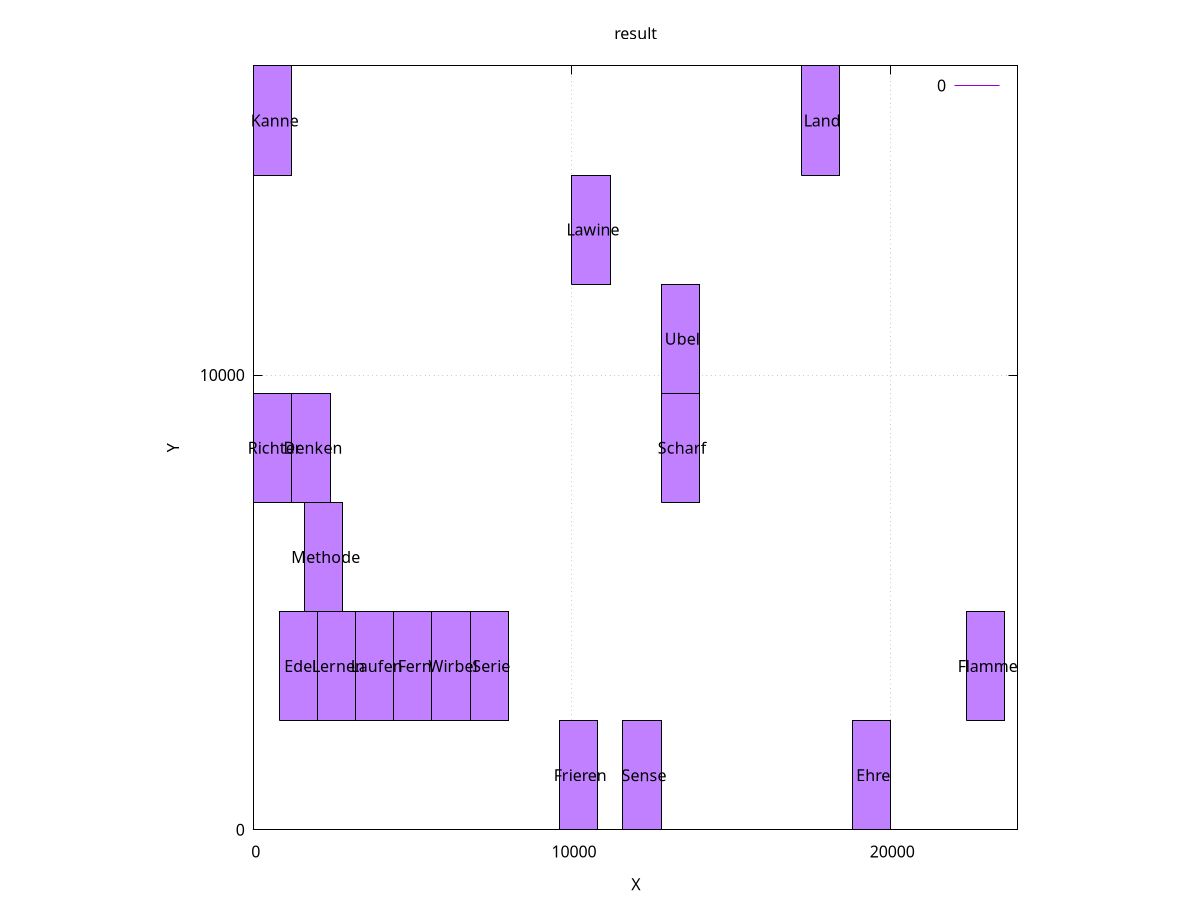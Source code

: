 reset
set title "result"
set xlabel "X"
set ylabel "Y"
set object 1 rect from 9600,0 to 10800,2400 lw 1 fs solid fc rgb "#c080ff"
set label " Frieren" at 10200,1200 center
set object 2 rect from 4400,2400 to 5600,4800 lw 1 fs solid fc rgb "#c080ff"
set label " Fern" at 5000,3600 center
set object 3 rect from 6800,2400 to 8000,4800 lw 1 fs solid fc rgb "#c080ff"
set label " Serie" at 7400,3600 center
set object 4 rect from 22400,2400 to 23600,4800 lw 1 fs solid fc rgb "#c080ff"
set label " Flamme" at 23000,3600 center
set object 5 rect from 2000,2400 to 3200,4800 lw 1 fs solid fc rgb "#c080ff"
set label " Lernen" at 2600,3600 center
set object 6 rect from 11600,0 to 12800,2400 lw 1 fs solid fc rgb "#c080ff"
set label " Sense" at 12200,1200 center
set object 7 rect from 1200,7200 to 2400,9600 lw 1 fs solid fc rgb "#c080ff"
set label " Denken" at 1800,8400 center
set object 8 rect from 12800,9600 to 14000,12000 lw 1 fs solid fc rgb "#c080ff"
set label " Ubel" at 13400,10800 center
set object 9 rect from 17200,14400 to 18400,16800 lw 1 fs solid fc rgb "#c080ff"
set label " Land" at 17800,15600 center
set object 10 rect from 5600,2400 to 6800,4800 lw 1 fs solid fc rgb "#c080ff"
set label " Wirbel" at 6200,3600 center
set object 11 rect from 1600,4800 to 2800,7200 lw 1 fs solid fc rgb "#c080ff"
set label " Methode" at 2200,6000 center
set object 12 rect from 0,7200 to 1200,9600 lw 1 fs solid fc rgb "#c080ff"
set label " Richter" at 600,8400 center
set object 13 rect from 18800,0 to 20000,2400 lw 1 fs solid fc rgb "#c080ff"
set label " Ehre" at 19400,1200 center
set object 14 rect from 800,2400 to 2000,4800 lw 1 fs solid fc rgb "#c080ff"
set label " Edel" at 1400,3600 center
set object 15 rect from 0,14400 to 1200,16800 lw 1 fs solid fc rgb "#c080ff"
set label " Kanne" at 600,15600 center
set object 16 rect from 10000,12000 to 11200,14400 lw 1 fs solid fc rgb "#c080ff"
set label " Lawine" at 10600,13200 center
set object 17 rect from 3200,2400 to 4400,4800 lw 1 fs solid fc rgb "#c080ff"
set label " Laufen" at 3800,3600 center
set object 18 rect from 12800,7200 to 14000,9600 lw 1 fs solid fc rgb "#c080ff"
set label " Scharf" at 13400,8400 center
set xtics 10000
set ytics 10000
set size square
set grid
plot [0:24000][0:16800]0
set terminal png size 3840,2160
set output "output.png"
replot
replot